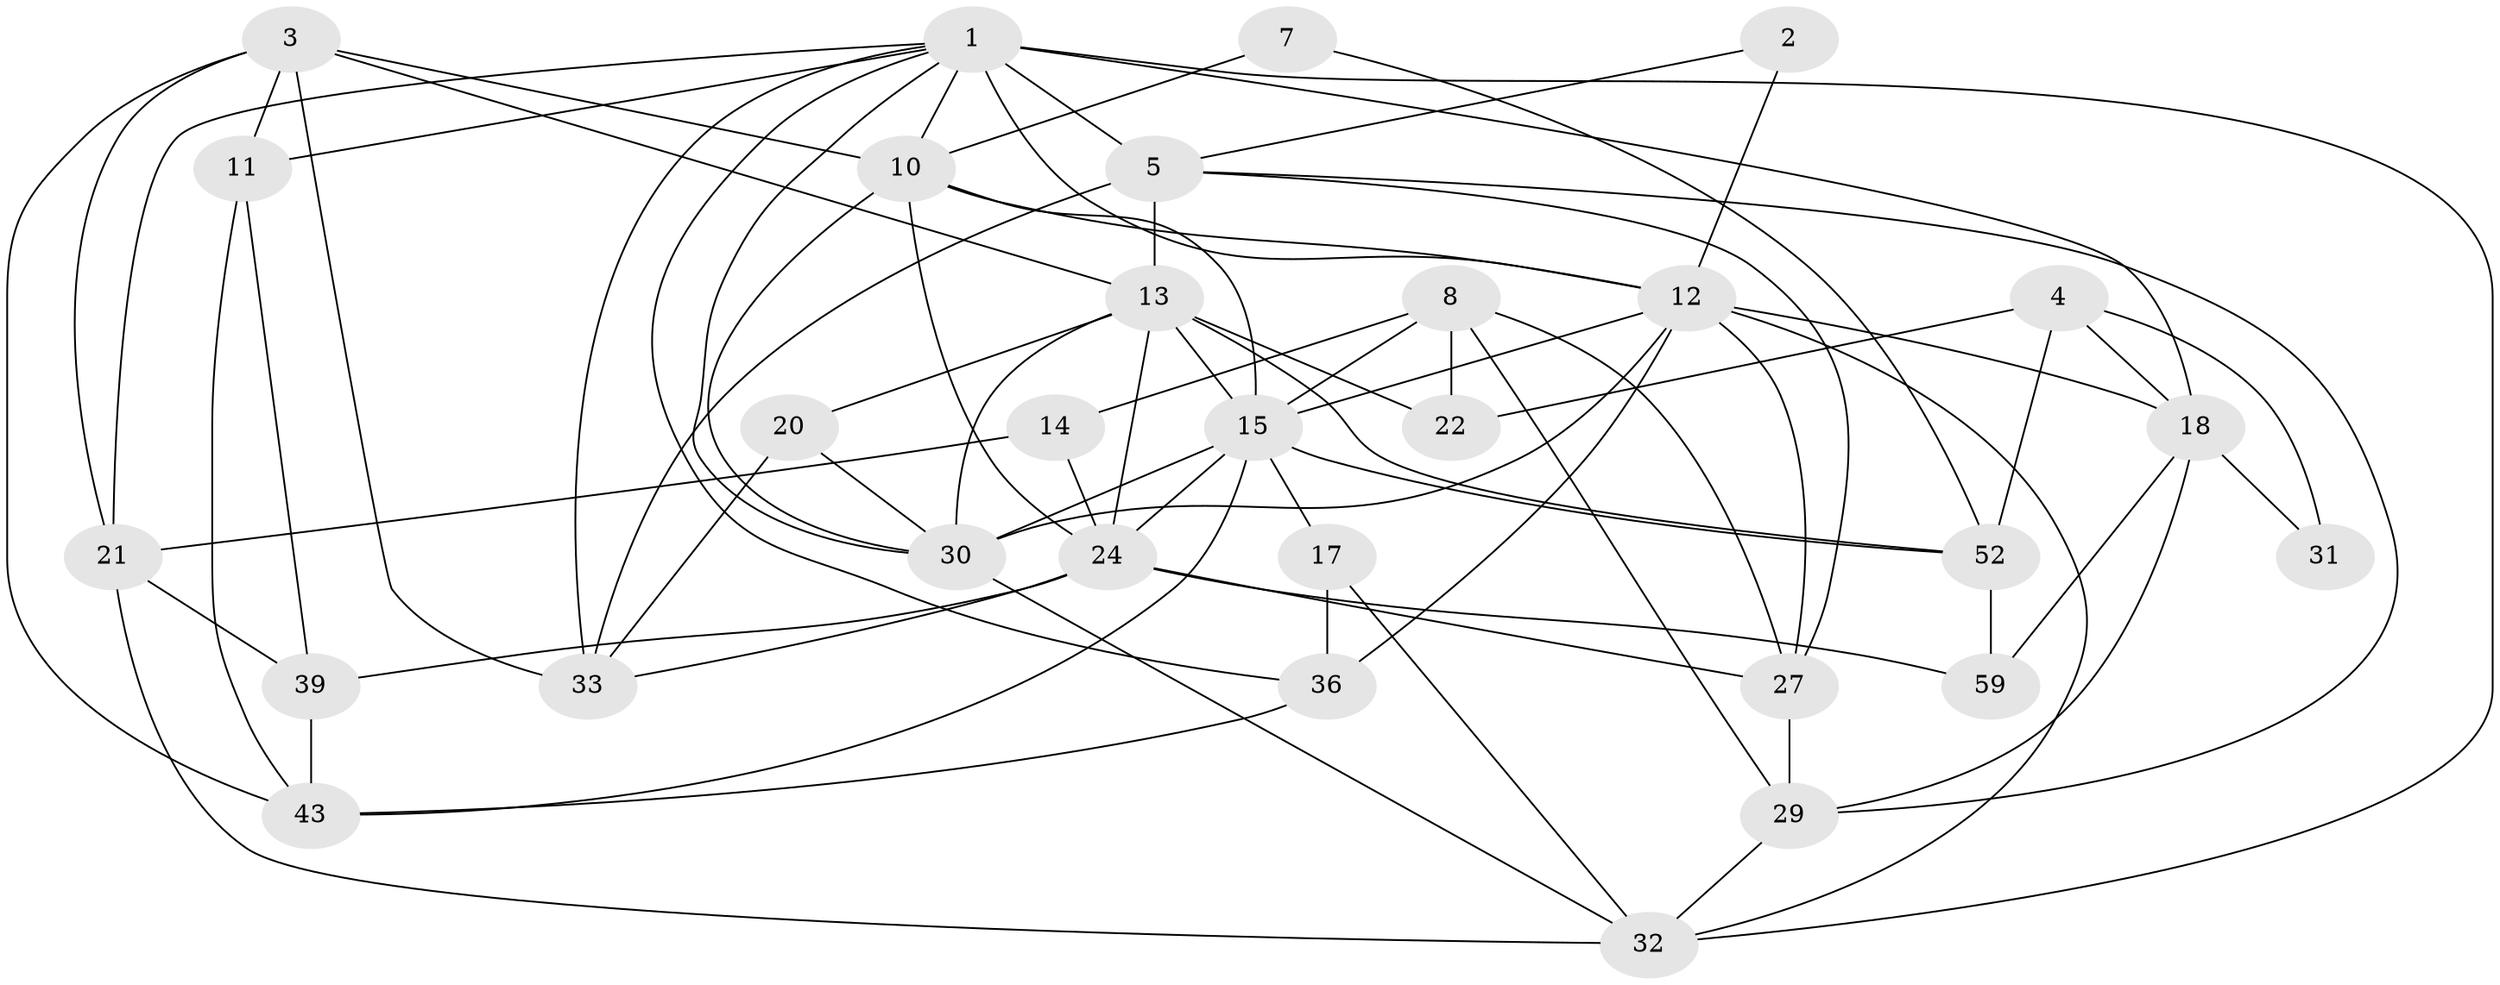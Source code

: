 // original degree distribution, {3: 0.23333333333333334, 2: 0.15, 4: 0.26666666666666666, 5: 0.21666666666666667, 7: 0.016666666666666666, 6: 0.1, 8: 0.016666666666666666}
// Generated by graph-tools (version 1.1) at 2025/15/03/09/25 04:15:14]
// undirected, 30 vertices, 77 edges
graph export_dot {
graph [start="1"]
  node [color=gray90,style=filled];
  1 [super="+6"];
  2;
  3 [super="+23"];
  4 [super="+54"];
  5 [super="+47"];
  7;
  8;
  10 [super="+48"];
  11;
  12 [super="+16+60+41"];
  13 [super="+49+56+42"];
  14;
  15 [super="+34+40"];
  17;
  18 [super="+19"];
  20 [super="+51"];
  21 [super="+38"];
  22;
  24 [super="+25+28"];
  27 [super="+37"];
  29 [super="+53"];
  30 [super="+58"];
  31;
  32 [super="+44"];
  33 [super="+46"];
  36 [super="+57"];
  39;
  43;
  52;
  59;
  1 -- 21;
  1 -- 12 [weight=3];
  1 -- 32;
  1 -- 33;
  1 -- 36;
  1 -- 5;
  1 -- 10;
  1 -- 11;
  1 -- 30;
  1 -- 18;
  2 -- 12 [weight=2];
  2 -- 5;
  3 -- 13;
  3 -- 33;
  3 -- 21;
  3 -- 43;
  3 -- 10;
  3 -- 11;
  4 -- 52;
  4 -- 22;
  4 -- 31;
  4 -- 18;
  5 -- 29;
  5 -- 33;
  5 -- 27;
  5 -- 13 [weight=2];
  7 -- 52;
  7 -- 10;
  8 -- 14;
  8 -- 22;
  8 -- 29;
  8 -- 27;
  8 -- 15;
  10 -- 30;
  10 -- 15;
  10 -- 12;
  10 -- 24 [weight=2];
  11 -- 43;
  11 -- 39;
  12 -- 18 [weight=2];
  12 -- 36 [weight=2];
  12 -- 32;
  12 -- 27;
  12 -- 30;
  12 -- 15 [weight=2];
  13 -- 52;
  13 -- 20 [weight=2];
  13 -- 22;
  13 -- 24;
  13 -- 30;
  13 -- 15 [weight=2];
  14 -- 21;
  14 -- 24;
  15 -- 17;
  15 -- 52;
  15 -- 24 [weight=2];
  15 -- 43;
  15 -- 30;
  17 -- 36;
  17 -- 32;
  18 -- 59;
  18 -- 31;
  18 -- 29;
  20 -- 30;
  20 -- 33 [weight=2];
  21 -- 32;
  21 -- 39;
  24 -- 39;
  24 -- 27;
  24 -- 33;
  24 -- 59;
  27 -- 29;
  29 -- 32;
  30 -- 32;
  36 -- 43;
  39 -- 43;
  52 -- 59;
}
